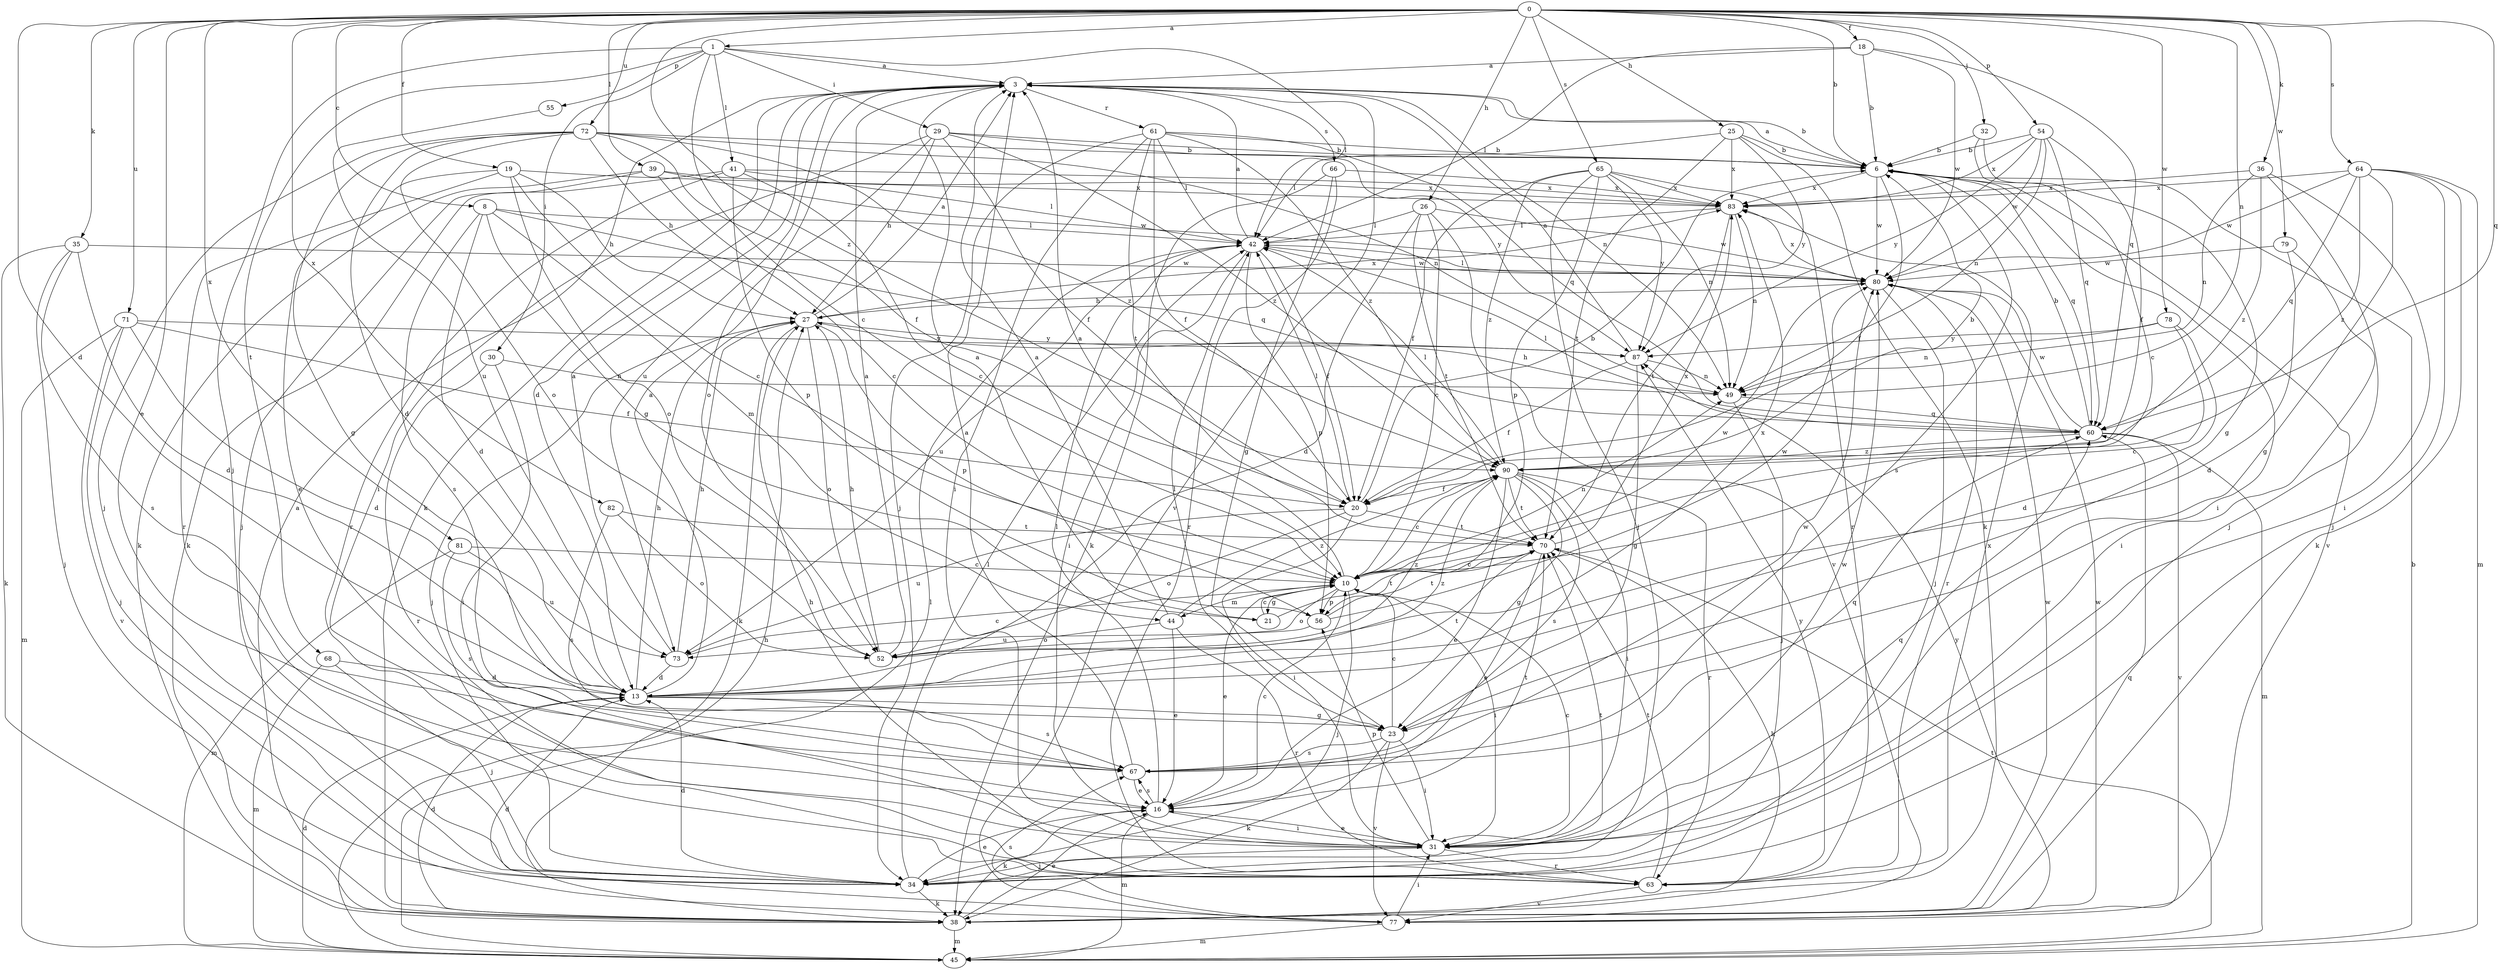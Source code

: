 strict digraph  {
0;
1;
3;
6;
8;
10;
13;
16;
18;
19;
20;
21;
23;
25;
26;
27;
29;
30;
31;
32;
34;
35;
36;
38;
39;
41;
42;
44;
45;
49;
52;
54;
55;
56;
60;
61;
63;
64;
65;
66;
67;
68;
70;
71;
72;
73;
77;
78;
79;
80;
81;
82;
83;
87;
90;
0 -> 1  [label=a];
0 -> 6  [label=b];
0 -> 8  [label=c];
0 -> 13  [label=d];
0 -> 16  [label=e];
0 -> 18  [label=f];
0 -> 19  [label=f];
0 -> 25  [label=h];
0 -> 26  [label=h];
0 -> 32  [label=j];
0 -> 35  [label=k];
0 -> 36  [label=k];
0 -> 39  [label=l];
0 -> 49  [label=n];
0 -> 54  [label=p];
0 -> 60  [label=q];
0 -> 64  [label=s];
0 -> 65  [label=s];
0 -> 71  [label=u];
0 -> 72  [label=u];
0 -> 78  [label=w];
0 -> 79  [label=w];
0 -> 81  [label=x];
0 -> 82  [label=x];
0 -> 90  [label=z];
1 -> 3  [label=a];
1 -> 10  [label=c];
1 -> 29  [label=i];
1 -> 30  [label=i];
1 -> 34  [label=j];
1 -> 41  [label=l];
1 -> 42  [label=l];
1 -> 55  [label=p];
1 -> 68  [label=t];
3 -> 6  [label=b];
3 -> 13  [label=d];
3 -> 38  [label=k];
3 -> 49  [label=n];
3 -> 61  [label=r];
3 -> 66  [label=s];
3 -> 73  [label=u];
3 -> 77  [label=v];
6 -> 3  [label=a];
6 -> 20  [label=f];
6 -> 31  [label=i];
6 -> 60  [label=q];
6 -> 67  [label=s];
6 -> 77  [label=v];
6 -> 80  [label=w];
6 -> 83  [label=x];
8 -> 13  [label=d];
8 -> 21  [label=g];
8 -> 42  [label=l];
8 -> 44  [label=m];
8 -> 60  [label=q];
8 -> 67  [label=s];
10 -> 3  [label=a];
10 -> 16  [label=e];
10 -> 21  [label=g];
10 -> 31  [label=i];
10 -> 34  [label=j];
10 -> 44  [label=m];
10 -> 49  [label=n];
10 -> 52  [label=o];
10 -> 56  [label=p];
10 -> 80  [label=w];
13 -> 3  [label=a];
13 -> 23  [label=g];
13 -> 27  [label=h];
13 -> 67  [label=s];
13 -> 70  [label=t];
13 -> 90  [label=z];
16 -> 10  [label=c];
16 -> 31  [label=i];
16 -> 38  [label=k];
16 -> 42  [label=l];
16 -> 45  [label=m];
16 -> 67  [label=s];
16 -> 70  [label=t];
18 -> 3  [label=a];
18 -> 6  [label=b];
18 -> 42  [label=l];
18 -> 60  [label=q];
18 -> 80  [label=w];
19 -> 10  [label=c];
19 -> 16  [label=e];
19 -> 27  [label=h];
19 -> 52  [label=o];
19 -> 63  [label=r];
19 -> 83  [label=x];
20 -> 6  [label=b];
20 -> 31  [label=i];
20 -> 42  [label=l];
20 -> 52  [label=o];
20 -> 70  [label=t];
20 -> 73  [label=u];
21 -> 3  [label=a];
21 -> 10  [label=c];
21 -> 70  [label=t];
23 -> 10  [label=c];
23 -> 31  [label=i];
23 -> 38  [label=k];
23 -> 42  [label=l];
23 -> 67  [label=s];
23 -> 77  [label=v];
25 -> 6  [label=b];
25 -> 38  [label=k];
25 -> 42  [label=l];
25 -> 70  [label=t];
25 -> 83  [label=x];
25 -> 87  [label=y];
26 -> 10  [label=c];
26 -> 13  [label=d];
26 -> 42  [label=l];
26 -> 70  [label=t];
26 -> 77  [label=v];
26 -> 80  [label=w];
27 -> 3  [label=a];
27 -> 34  [label=j];
27 -> 38  [label=k];
27 -> 52  [label=o];
27 -> 56  [label=p];
27 -> 83  [label=x];
27 -> 87  [label=y];
29 -> 6  [label=b];
29 -> 20  [label=f];
29 -> 27  [label=h];
29 -> 31  [label=i];
29 -> 52  [label=o];
29 -> 87  [label=y];
29 -> 90  [label=z];
30 -> 31  [label=i];
30 -> 49  [label=n];
30 -> 63  [label=r];
31 -> 10  [label=c];
31 -> 16  [label=e];
31 -> 34  [label=j];
31 -> 56  [label=p];
31 -> 60  [label=q];
31 -> 63  [label=r];
31 -> 80  [label=w];
32 -> 6  [label=b];
32 -> 10  [label=c];
32 -> 23  [label=g];
34 -> 13  [label=d];
34 -> 16  [label=e];
34 -> 38  [label=k];
34 -> 42  [label=l];
34 -> 70  [label=t];
35 -> 13  [label=d];
35 -> 34  [label=j];
35 -> 38  [label=k];
35 -> 67  [label=s];
35 -> 80  [label=w];
36 -> 31  [label=i];
36 -> 34  [label=j];
36 -> 49  [label=n];
36 -> 83  [label=x];
36 -> 90  [label=z];
38 -> 3  [label=a];
38 -> 13  [label=d];
38 -> 16  [label=e];
38 -> 45  [label=m];
38 -> 60  [label=q];
38 -> 80  [label=w];
39 -> 10  [label=c];
39 -> 34  [label=j];
39 -> 38  [label=k];
39 -> 80  [label=w];
39 -> 83  [label=x];
41 -> 10  [label=c];
41 -> 38  [label=k];
41 -> 42  [label=l];
41 -> 56  [label=p];
41 -> 63  [label=r];
41 -> 83  [label=x];
42 -> 3  [label=a];
42 -> 20  [label=f];
42 -> 31  [label=i];
42 -> 56  [label=p];
42 -> 73  [label=u];
42 -> 80  [label=w];
44 -> 3  [label=a];
44 -> 16  [label=e];
44 -> 52  [label=o];
44 -> 63  [label=r];
44 -> 90  [label=z];
45 -> 6  [label=b];
45 -> 13  [label=d];
45 -> 27  [label=h];
45 -> 42  [label=l];
45 -> 70  [label=t];
49 -> 27  [label=h];
49 -> 34  [label=j];
49 -> 60  [label=q];
52 -> 3  [label=a];
52 -> 27  [label=h];
52 -> 83  [label=x];
52 -> 90  [label=z];
54 -> 6  [label=b];
54 -> 20  [label=f];
54 -> 49  [label=n];
54 -> 60  [label=q];
54 -> 80  [label=w];
54 -> 83  [label=x];
54 -> 87  [label=y];
55 -> 73  [label=u];
56 -> 70  [label=t];
56 -> 73  [label=u];
56 -> 80  [label=w];
60 -> 6  [label=b];
60 -> 42  [label=l];
60 -> 45  [label=m];
60 -> 77  [label=v];
60 -> 80  [label=w];
60 -> 90  [label=z];
61 -> 6  [label=b];
61 -> 20  [label=f];
61 -> 31  [label=i];
61 -> 34  [label=j];
61 -> 42  [label=l];
61 -> 60  [label=q];
61 -> 70  [label=t];
61 -> 90  [label=z];
63 -> 27  [label=h];
63 -> 70  [label=t];
63 -> 77  [label=v];
63 -> 83  [label=x];
63 -> 87  [label=y];
64 -> 23  [label=g];
64 -> 34  [label=j];
64 -> 38  [label=k];
64 -> 45  [label=m];
64 -> 60  [label=q];
64 -> 80  [label=w];
64 -> 83  [label=x];
64 -> 90  [label=z];
65 -> 20  [label=f];
65 -> 34  [label=j];
65 -> 49  [label=n];
65 -> 56  [label=p];
65 -> 63  [label=r];
65 -> 83  [label=x];
65 -> 87  [label=y];
65 -> 90  [label=z];
66 -> 23  [label=g];
66 -> 38  [label=k];
66 -> 63  [label=r];
66 -> 83  [label=x];
67 -> 3  [label=a];
67 -> 16  [label=e];
67 -> 60  [label=q];
67 -> 80  [label=w];
68 -> 13  [label=d];
68 -> 34  [label=j];
68 -> 45  [label=m];
70 -> 10  [label=c];
70 -> 16  [label=e];
70 -> 38  [label=k];
70 -> 83  [label=x];
71 -> 13  [label=d];
71 -> 20  [label=f];
71 -> 34  [label=j];
71 -> 45  [label=m];
71 -> 77  [label=v];
71 -> 87  [label=y];
72 -> 6  [label=b];
72 -> 13  [label=d];
72 -> 20  [label=f];
72 -> 23  [label=g];
72 -> 27  [label=h];
72 -> 34  [label=j];
72 -> 49  [label=n];
72 -> 52  [label=o];
72 -> 90  [label=z];
73 -> 3  [label=a];
73 -> 10  [label=c];
73 -> 13  [label=d];
73 -> 27  [label=h];
77 -> 13  [label=d];
77 -> 31  [label=i];
77 -> 45  [label=m];
77 -> 67  [label=s];
77 -> 80  [label=w];
77 -> 87  [label=y];
78 -> 10  [label=c];
78 -> 13  [label=d];
78 -> 49  [label=n];
78 -> 87  [label=y];
79 -> 13  [label=d];
79 -> 31  [label=i];
79 -> 80  [label=w];
80 -> 27  [label=h];
80 -> 34  [label=j];
80 -> 42  [label=l];
80 -> 63  [label=r];
80 -> 83  [label=x];
81 -> 10  [label=c];
81 -> 45  [label=m];
81 -> 67  [label=s];
81 -> 73  [label=u];
82 -> 52  [label=o];
82 -> 67  [label=s];
82 -> 70  [label=t];
83 -> 42  [label=l];
83 -> 49  [label=n];
83 -> 70  [label=t];
87 -> 3  [label=a];
87 -> 20  [label=f];
87 -> 23  [label=g];
87 -> 49  [label=n];
90 -> 6  [label=b];
90 -> 10  [label=c];
90 -> 16  [label=e];
90 -> 20  [label=f];
90 -> 23  [label=g];
90 -> 31  [label=i];
90 -> 42  [label=l];
90 -> 63  [label=r];
90 -> 67  [label=s];
90 -> 70  [label=t];
}
